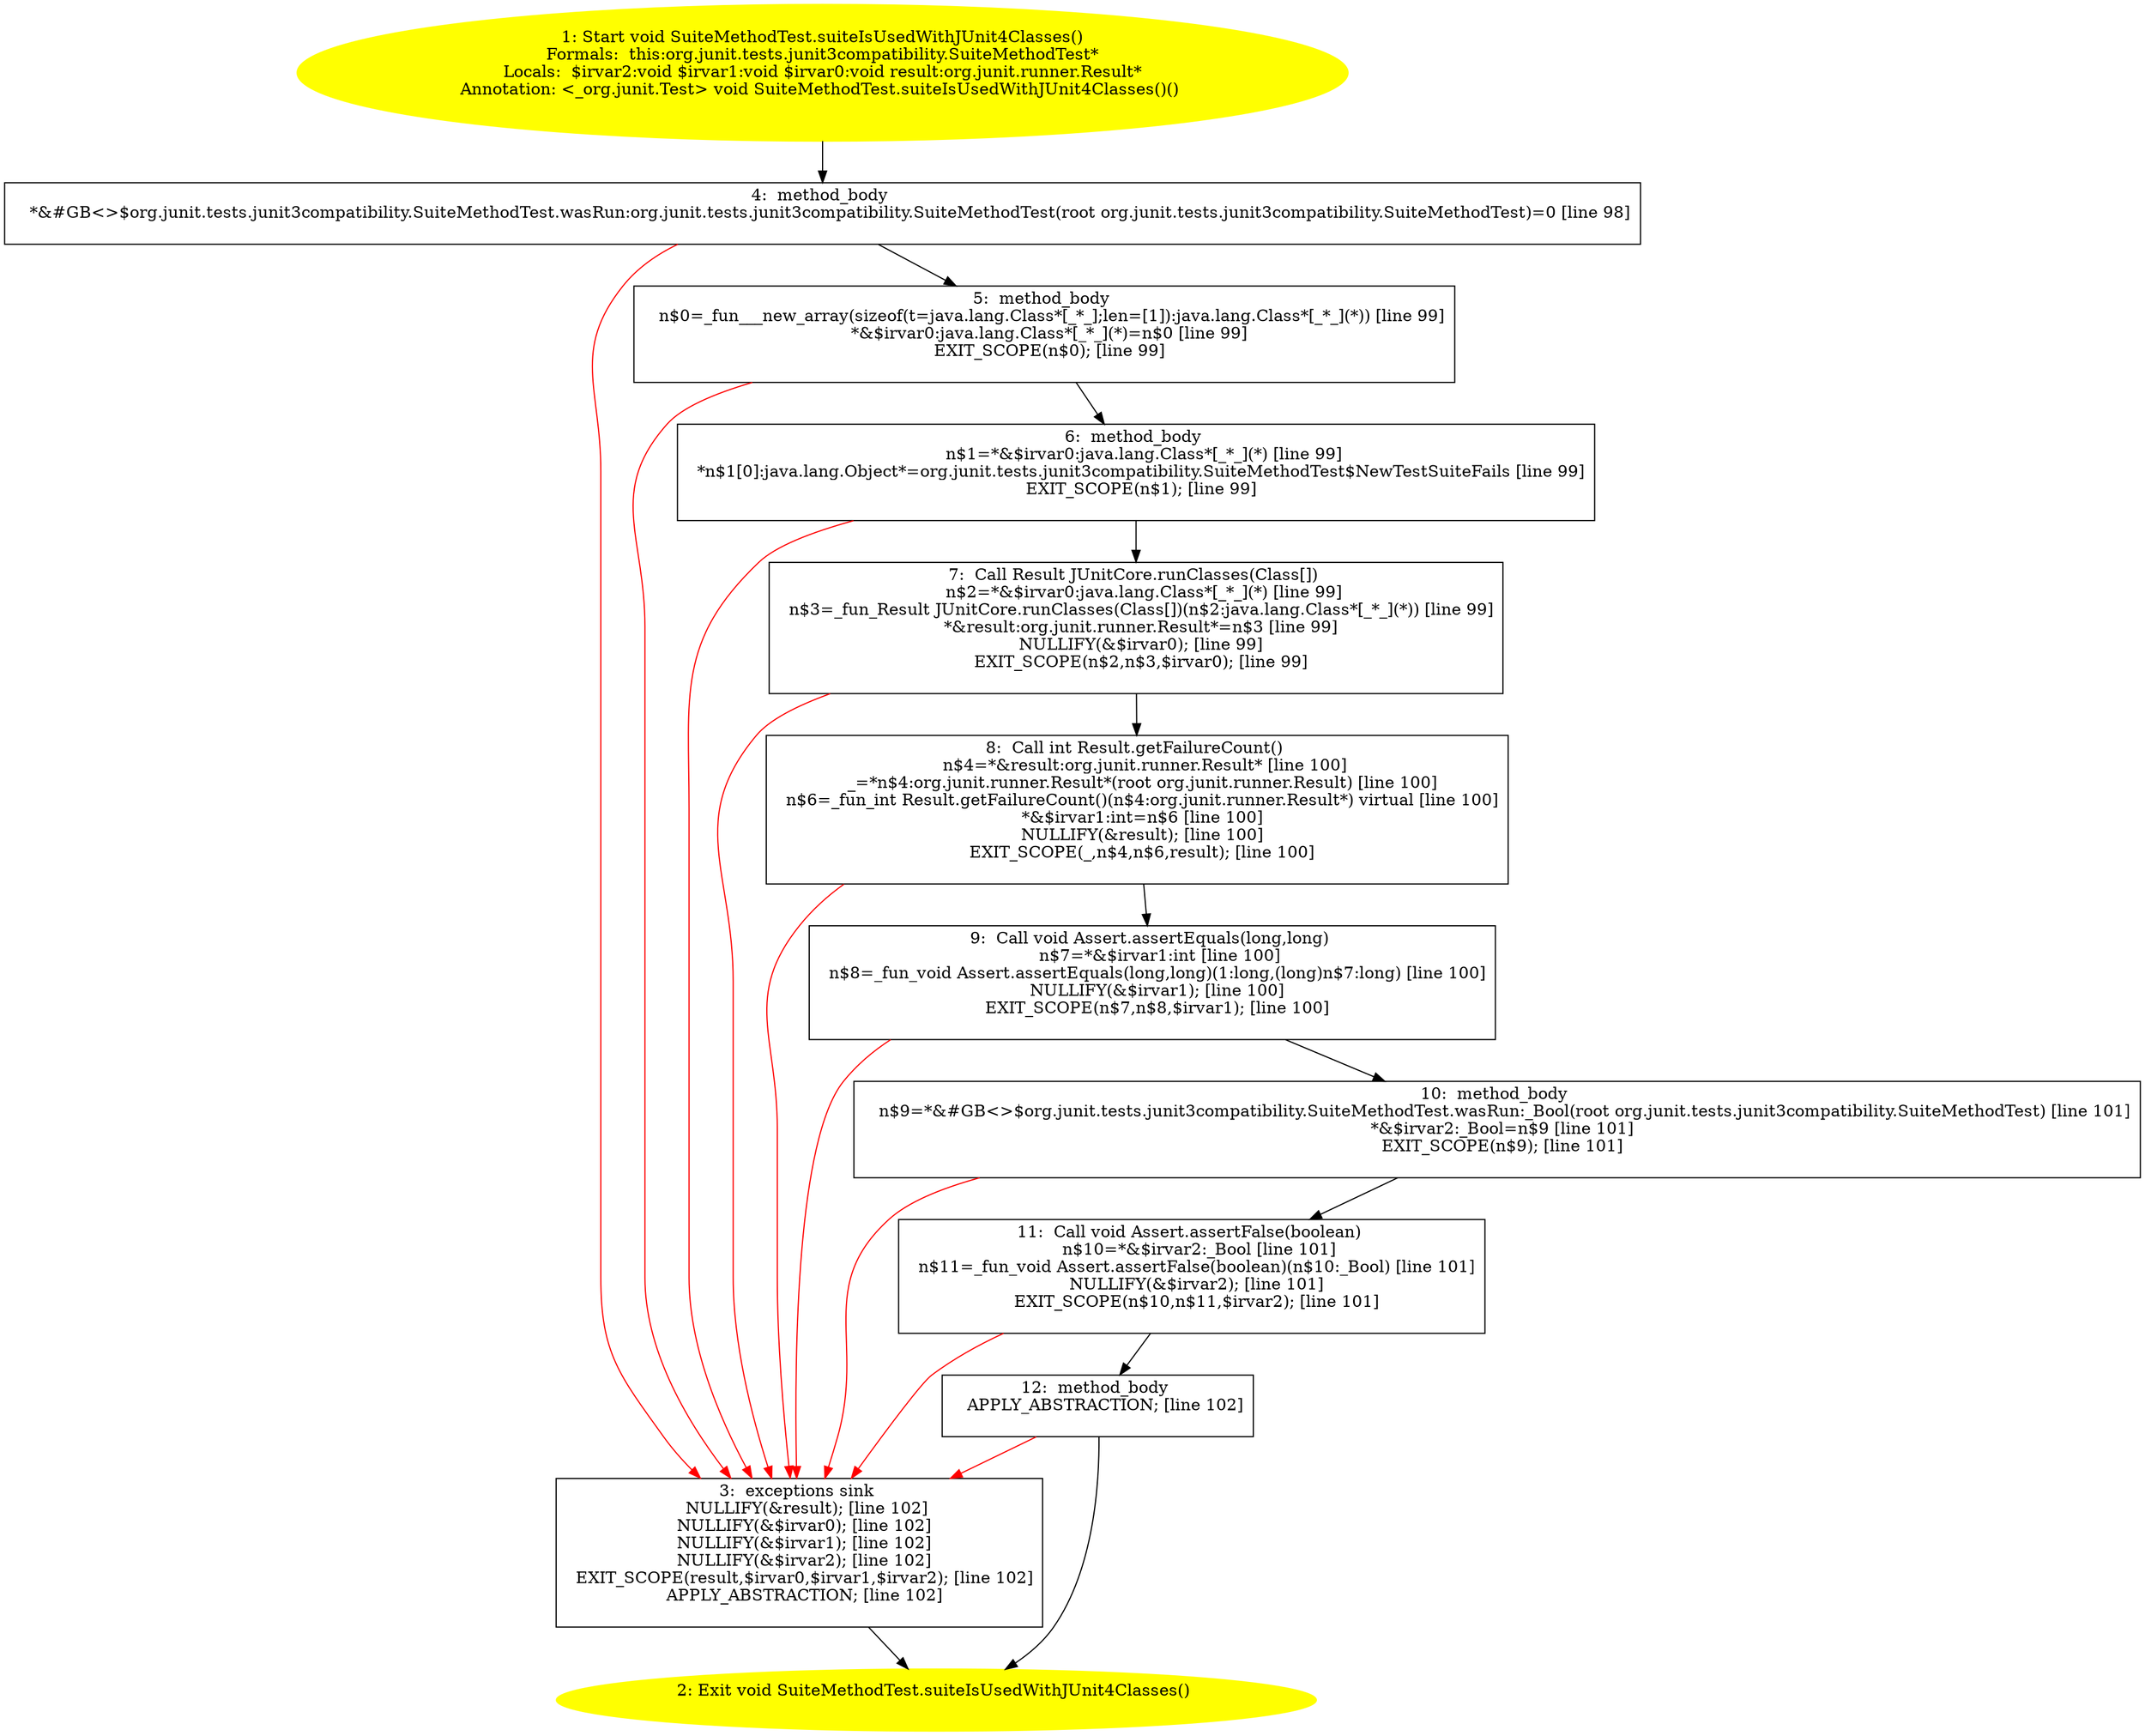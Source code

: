 /* @generated */
digraph cfg {
"org.junit.tests.junit3compatibility.SuiteMethodTest.suiteIsUsedWithJUnit4Classes():void.19cafd92a0a20c8f178f6520c761a7c0_1" [label="1: Start void SuiteMethodTest.suiteIsUsedWithJUnit4Classes()\nFormals:  this:org.junit.tests.junit3compatibility.SuiteMethodTest*\nLocals:  $irvar2:void $irvar1:void $irvar0:void result:org.junit.runner.Result*\nAnnotation: <_org.junit.Test> void SuiteMethodTest.suiteIsUsedWithJUnit4Classes()() \n  " color=yellow style=filled]
	

	 "org.junit.tests.junit3compatibility.SuiteMethodTest.suiteIsUsedWithJUnit4Classes():void.19cafd92a0a20c8f178f6520c761a7c0_1" -> "org.junit.tests.junit3compatibility.SuiteMethodTest.suiteIsUsedWithJUnit4Classes():void.19cafd92a0a20c8f178f6520c761a7c0_4" ;
"org.junit.tests.junit3compatibility.SuiteMethodTest.suiteIsUsedWithJUnit4Classes():void.19cafd92a0a20c8f178f6520c761a7c0_2" [label="2: Exit void SuiteMethodTest.suiteIsUsedWithJUnit4Classes() \n  " color=yellow style=filled]
	

"org.junit.tests.junit3compatibility.SuiteMethodTest.suiteIsUsedWithJUnit4Classes():void.19cafd92a0a20c8f178f6520c761a7c0_3" [label="3:  exceptions sink \n   NULLIFY(&result); [line 102]\n  NULLIFY(&$irvar0); [line 102]\n  NULLIFY(&$irvar1); [line 102]\n  NULLIFY(&$irvar2); [line 102]\n  EXIT_SCOPE(result,$irvar0,$irvar1,$irvar2); [line 102]\n  APPLY_ABSTRACTION; [line 102]\n " shape="box"]
	

	 "org.junit.tests.junit3compatibility.SuiteMethodTest.suiteIsUsedWithJUnit4Classes():void.19cafd92a0a20c8f178f6520c761a7c0_3" -> "org.junit.tests.junit3compatibility.SuiteMethodTest.suiteIsUsedWithJUnit4Classes():void.19cafd92a0a20c8f178f6520c761a7c0_2" ;
"org.junit.tests.junit3compatibility.SuiteMethodTest.suiteIsUsedWithJUnit4Classes():void.19cafd92a0a20c8f178f6520c761a7c0_4" [label="4:  method_body \n   *&#GB<>$org.junit.tests.junit3compatibility.SuiteMethodTest.wasRun:org.junit.tests.junit3compatibility.SuiteMethodTest(root org.junit.tests.junit3compatibility.SuiteMethodTest)=0 [line 98]\n " shape="box"]
	

	 "org.junit.tests.junit3compatibility.SuiteMethodTest.suiteIsUsedWithJUnit4Classes():void.19cafd92a0a20c8f178f6520c761a7c0_4" -> "org.junit.tests.junit3compatibility.SuiteMethodTest.suiteIsUsedWithJUnit4Classes():void.19cafd92a0a20c8f178f6520c761a7c0_5" ;
	 "org.junit.tests.junit3compatibility.SuiteMethodTest.suiteIsUsedWithJUnit4Classes():void.19cafd92a0a20c8f178f6520c761a7c0_4" -> "org.junit.tests.junit3compatibility.SuiteMethodTest.suiteIsUsedWithJUnit4Classes():void.19cafd92a0a20c8f178f6520c761a7c0_3" [color="red" ];
"org.junit.tests.junit3compatibility.SuiteMethodTest.suiteIsUsedWithJUnit4Classes():void.19cafd92a0a20c8f178f6520c761a7c0_5" [label="5:  method_body \n   n$0=_fun___new_array(sizeof(t=java.lang.Class*[_*_];len=[1]):java.lang.Class*[_*_](*)) [line 99]\n  *&$irvar0:java.lang.Class*[_*_](*)=n$0 [line 99]\n  EXIT_SCOPE(n$0); [line 99]\n " shape="box"]
	

	 "org.junit.tests.junit3compatibility.SuiteMethodTest.suiteIsUsedWithJUnit4Classes():void.19cafd92a0a20c8f178f6520c761a7c0_5" -> "org.junit.tests.junit3compatibility.SuiteMethodTest.suiteIsUsedWithJUnit4Classes():void.19cafd92a0a20c8f178f6520c761a7c0_6" ;
	 "org.junit.tests.junit3compatibility.SuiteMethodTest.suiteIsUsedWithJUnit4Classes():void.19cafd92a0a20c8f178f6520c761a7c0_5" -> "org.junit.tests.junit3compatibility.SuiteMethodTest.suiteIsUsedWithJUnit4Classes():void.19cafd92a0a20c8f178f6520c761a7c0_3" [color="red" ];
"org.junit.tests.junit3compatibility.SuiteMethodTest.suiteIsUsedWithJUnit4Classes():void.19cafd92a0a20c8f178f6520c761a7c0_6" [label="6:  method_body \n   n$1=*&$irvar0:java.lang.Class*[_*_](*) [line 99]\n  *n$1[0]:java.lang.Object*=org.junit.tests.junit3compatibility.SuiteMethodTest$NewTestSuiteFails [line 99]\n  EXIT_SCOPE(n$1); [line 99]\n " shape="box"]
	

	 "org.junit.tests.junit3compatibility.SuiteMethodTest.suiteIsUsedWithJUnit4Classes():void.19cafd92a0a20c8f178f6520c761a7c0_6" -> "org.junit.tests.junit3compatibility.SuiteMethodTest.suiteIsUsedWithJUnit4Classes():void.19cafd92a0a20c8f178f6520c761a7c0_7" ;
	 "org.junit.tests.junit3compatibility.SuiteMethodTest.suiteIsUsedWithJUnit4Classes():void.19cafd92a0a20c8f178f6520c761a7c0_6" -> "org.junit.tests.junit3compatibility.SuiteMethodTest.suiteIsUsedWithJUnit4Classes():void.19cafd92a0a20c8f178f6520c761a7c0_3" [color="red" ];
"org.junit.tests.junit3compatibility.SuiteMethodTest.suiteIsUsedWithJUnit4Classes():void.19cafd92a0a20c8f178f6520c761a7c0_7" [label="7:  Call Result JUnitCore.runClasses(Class[]) \n   n$2=*&$irvar0:java.lang.Class*[_*_](*) [line 99]\n  n$3=_fun_Result JUnitCore.runClasses(Class[])(n$2:java.lang.Class*[_*_](*)) [line 99]\n  *&result:org.junit.runner.Result*=n$3 [line 99]\n  NULLIFY(&$irvar0); [line 99]\n  EXIT_SCOPE(n$2,n$3,$irvar0); [line 99]\n " shape="box"]
	

	 "org.junit.tests.junit3compatibility.SuiteMethodTest.suiteIsUsedWithJUnit4Classes():void.19cafd92a0a20c8f178f6520c761a7c0_7" -> "org.junit.tests.junit3compatibility.SuiteMethodTest.suiteIsUsedWithJUnit4Classes():void.19cafd92a0a20c8f178f6520c761a7c0_8" ;
	 "org.junit.tests.junit3compatibility.SuiteMethodTest.suiteIsUsedWithJUnit4Classes():void.19cafd92a0a20c8f178f6520c761a7c0_7" -> "org.junit.tests.junit3compatibility.SuiteMethodTest.suiteIsUsedWithJUnit4Classes():void.19cafd92a0a20c8f178f6520c761a7c0_3" [color="red" ];
"org.junit.tests.junit3compatibility.SuiteMethodTest.suiteIsUsedWithJUnit4Classes():void.19cafd92a0a20c8f178f6520c761a7c0_8" [label="8:  Call int Result.getFailureCount() \n   n$4=*&result:org.junit.runner.Result* [line 100]\n  _=*n$4:org.junit.runner.Result*(root org.junit.runner.Result) [line 100]\n  n$6=_fun_int Result.getFailureCount()(n$4:org.junit.runner.Result*) virtual [line 100]\n  *&$irvar1:int=n$6 [line 100]\n  NULLIFY(&result); [line 100]\n  EXIT_SCOPE(_,n$4,n$6,result); [line 100]\n " shape="box"]
	

	 "org.junit.tests.junit3compatibility.SuiteMethodTest.suiteIsUsedWithJUnit4Classes():void.19cafd92a0a20c8f178f6520c761a7c0_8" -> "org.junit.tests.junit3compatibility.SuiteMethodTest.suiteIsUsedWithJUnit4Classes():void.19cafd92a0a20c8f178f6520c761a7c0_9" ;
	 "org.junit.tests.junit3compatibility.SuiteMethodTest.suiteIsUsedWithJUnit4Classes():void.19cafd92a0a20c8f178f6520c761a7c0_8" -> "org.junit.tests.junit3compatibility.SuiteMethodTest.suiteIsUsedWithJUnit4Classes():void.19cafd92a0a20c8f178f6520c761a7c0_3" [color="red" ];
"org.junit.tests.junit3compatibility.SuiteMethodTest.suiteIsUsedWithJUnit4Classes():void.19cafd92a0a20c8f178f6520c761a7c0_9" [label="9:  Call void Assert.assertEquals(long,long) \n   n$7=*&$irvar1:int [line 100]\n  n$8=_fun_void Assert.assertEquals(long,long)(1:long,(long)n$7:long) [line 100]\n  NULLIFY(&$irvar1); [line 100]\n  EXIT_SCOPE(n$7,n$8,$irvar1); [line 100]\n " shape="box"]
	

	 "org.junit.tests.junit3compatibility.SuiteMethodTest.suiteIsUsedWithJUnit4Classes():void.19cafd92a0a20c8f178f6520c761a7c0_9" -> "org.junit.tests.junit3compatibility.SuiteMethodTest.suiteIsUsedWithJUnit4Classes():void.19cafd92a0a20c8f178f6520c761a7c0_10" ;
	 "org.junit.tests.junit3compatibility.SuiteMethodTest.suiteIsUsedWithJUnit4Classes():void.19cafd92a0a20c8f178f6520c761a7c0_9" -> "org.junit.tests.junit3compatibility.SuiteMethodTest.suiteIsUsedWithJUnit4Classes():void.19cafd92a0a20c8f178f6520c761a7c0_3" [color="red" ];
"org.junit.tests.junit3compatibility.SuiteMethodTest.suiteIsUsedWithJUnit4Classes():void.19cafd92a0a20c8f178f6520c761a7c0_10" [label="10:  method_body \n   n$9=*&#GB<>$org.junit.tests.junit3compatibility.SuiteMethodTest.wasRun:_Bool(root org.junit.tests.junit3compatibility.SuiteMethodTest) [line 101]\n  *&$irvar2:_Bool=n$9 [line 101]\n  EXIT_SCOPE(n$9); [line 101]\n " shape="box"]
	

	 "org.junit.tests.junit3compatibility.SuiteMethodTest.suiteIsUsedWithJUnit4Classes():void.19cafd92a0a20c8f178f6520c761a7c0_10" -> "org.junit.tests.junit3compatibility.SuiteMethodTest.suiteIsUsedWithJUnit4Classes():void.19cafd92a0a20c8f178f6520c761a7c0_11" ;
	 "org.junit.tests.junit3compatibility.SuiteMethodTest.suiteIsUsedWithJUnit4Classes():void.19cafd92a0a20c8f178f6520c761a7c0_10" -> "org.junit.tests.junit3compatibility.SuiteMethodTest.suiteIsUsedWithJUnit4Classes():void.19cafd92a0a20c8f178f6520c761a7c0_3" [color="red" ];
"org.junit.tests.junit3compatibility.SuiteMethodTest.suiteIsUsedWithJUnit4Classes():void.19cafd92a0a20c8f178f6520c761a7c0_11" [label="11:  Call void Assert.assertFalse(boolean) \n   n$10=*&$irvar2:_Bool [line 101]\n  n$11=_fun_void Assert.assertFalse(boolean)(n$10:_Bool) [line 101]\n  NULLIFY(&$irvar2); [line 101]\n  EXIT_SCOPE(n$10,n$11,$irvar2); [line 101]\n " shape="box"]
	

	 "org.junit.tests.junit3compatibility.SuiteMethodTest.suiteIsUsedWithJUnit4Classes():void.19cafd92a0a20c8f178f6520c761a7c0_11" -> "org.junit.tests.junit3compatibility.SuiteMethodTest.suiteIsUsedWithJUnit4Classes():void.19cafd92a0a20c8f178f6520c761a7c0_12" ;
	 "org.junit.tests.junit3compatibility.SuiteMethodTest.suiteIsUsedWithJUnit4Classes():void.19cafd92a0a20c8f178f6520c761a7c0_11" -> "org.junit.tests.junit3compatibility.SuiteMethodTest.suiteIsUsedWithJUnit4Classes():void.19cafd92a0a20c8f178f6520c761a7c0_3" [color="red" ];
"org.junit.tests.junit3compatibility.SuiteMethodTest.suiteIsUsedWithJUnit4Classes():void.19cafd92a0a20c8f178f6520c761a7c0_12" [label="12:  method_body \n   APPLY_ABSTRACTION; [line 102]\n " shape="box"]
	

	 "org.junit.tests.junit3compatibility.SuiteMethodTest.suiteIsUsedWithJUnit4Classes():void.19cafd92a0a20c8f178f6520c761a7c0_12" -> "org.junit.tests.junit3compatibility.SuiteMethodTest.suiteIsUsedWithJUnit4Classes():void.19cafd92a0a20c8f178f6520c761a7c0_2" ;
	 "org.junit.tests.junit3compatibility.SuiteMethodTest.suiteIsUsedWithJUnit4Classes():void.19cafd92a0a20c8f178f6520c761a7c0_12" -> "org.junit.tests.junit3compatibility.SuiteMethodTest.suiteIsUsedWithJUnit4Classes():void.19cafd92a0a20c8f178f6520c761a7c0_3" [color="red" ];
}

